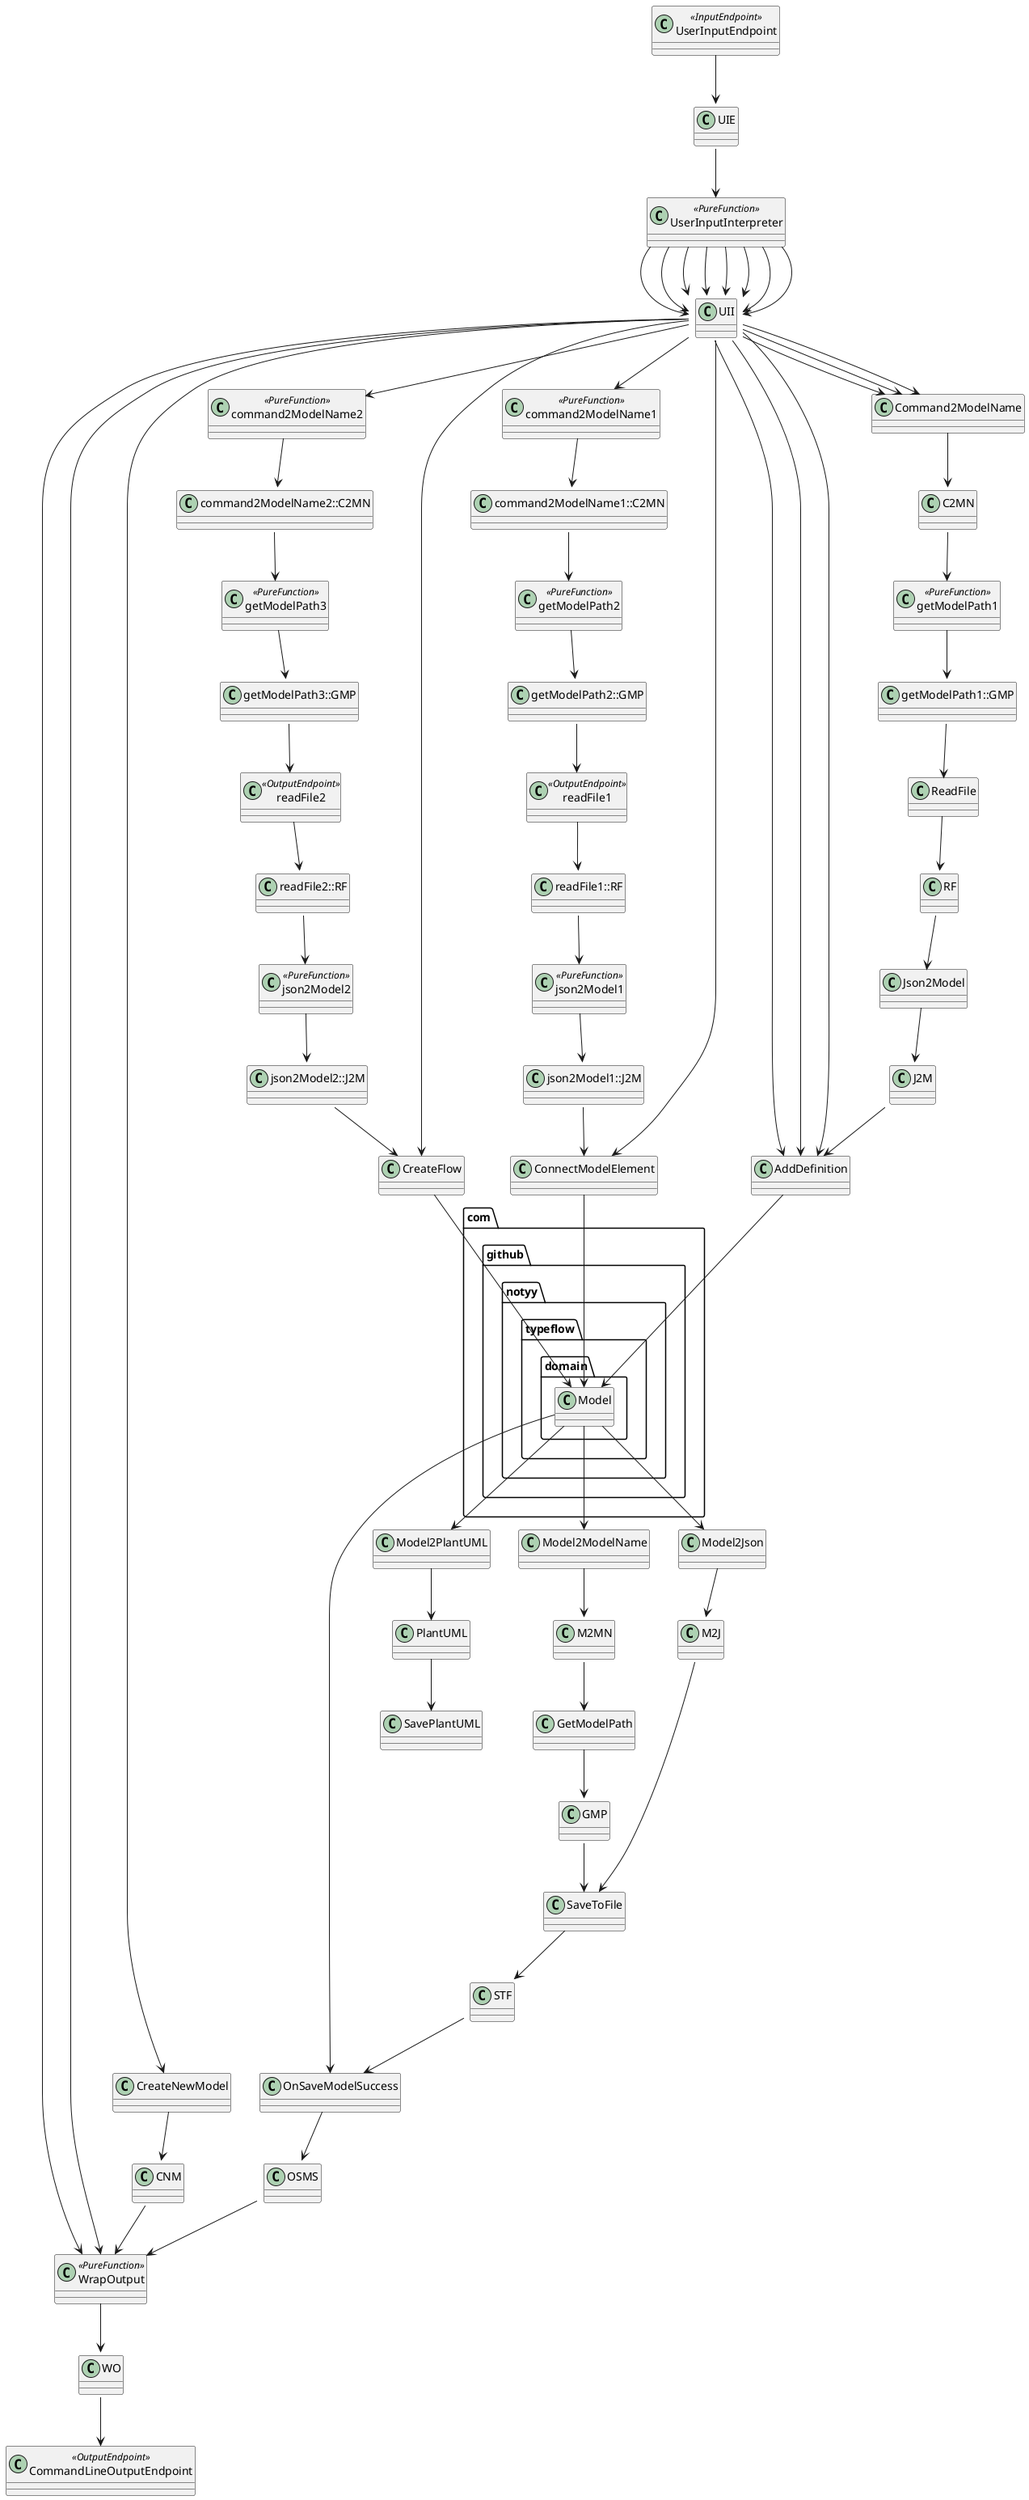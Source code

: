 
@startuml
class UserInputEndpoint <<InputEndpoint>>
class UserInputInterpreter <<PureFunction>>
class WrapOutput <<PureFunction>>
class CommandLineOutputEndpoint <<OutputEndpoint>>
class getModelPath1 <<PureFunction>>
class command2ModelName1 <<PureFunction>>
class getModelPath2 <<PureFunction>>
class readFile1 <<OutputEndpoint>>
class json2Model1 <<PureFunction>>
class command2ModelName2 <<PureFunction>>
class getModelPath3 <<PureFunction>>
class readFile2 <<OutputEndpoint>>
class json2Model2 <<PureFunction>>

UserInputEndpoint --> UIE::UserInput
UIE::UserInput --> UserInputInterpreter
UserInputInterpreter --> UII::UnknownCommand
UII::UnknownCommand --> WrapOutput
UserInputInterpreter --> UII::QuitCommand
UII::QuitCommand --> WrapOutput
UserInputInterpreter --> UII::CreateModelCommand
UII::CreateModelCommand --> CreateNewModel
CreateNewModel --> CNM::ModelCreationSuccess
CNM::ModelCreationSuccess --> WrapOutput
UserInputInterpreter --> UII::AddInputEndpointCommand
UII::AddInputEndpointCommand --> AddDefinition
UII::AddInputEndpointCommand --> Command2ModelName
UserInputInterpreter --> UII::AddFunctionCommand
UII::AddFunctionCommand --> AddDefinition
UII::AddFunctionCommand --> Command2ModelName
UserInputInterpreter --> UII::AddOutputEndpointCommand
UII::AddOutputEndpointCommand --> AddDefinition
UII::AddOutputEndpointCommand --> Command2ModelName
Command2ModelName --> C2MN::String
C2MN::String --> getModelPath1
getModelPath1 --> getModelPath1::GMP::Path
getModelPath1::GMP::Path --> ReadFile
ReadFile --> RF::String
RF::String --> Json2Model
Json2Model --> J2M::com.github.notyy.typeflow.domain.Model
J2M::com.github.notyy.typeflow.domain.Model --> AddDefinition
AddDefinition --> com.github.notyy.typeflow.domain.Model
com.github.notyy.typeflow.domain.Model --> Model2Json
com.github.notyy.typeflow.domain.Model --> Model2ModelName
com.github.notyy.typeflow.domain.Model --> OnSaveModelSuccess
com.github.notyy.typeflow.domain.Model --> Model2PlantUML
UserInputInterpreter --> UII::ConnectElementCommand
UII::ConnectElementCommand --> ConnectModelElement
UII::ConnectElementCommand --> command2ModelName1
command2ModelName1 --> command2ModelName1::C2MN::String
command2ModelName1::C2MN::String --> getModelPath2
getModelPath2 --> getModelPath2::GMP::Path
getModelPath2::GMP::Path --> readFile1
readFile1 --> readFile1::RF::String
readFile1::RF::String --> json2Model1
json2Model1 --> json2Model1::J2M::com.github.notyy.typeflow.domain.Model
json2Model1::J2M::com.github.notyy.typeflow.domain.Model --> ConnectModelElement
ConnectModelElement --> com.github.notyy.typeflow.domain.Model
UserInputInterpreter --> UII::CreateFlowCommand
UII::CreateFlowCommand --> CreateFlow
UII::CreateFlowCommand --> command2ModelName2
command2ModelName2 --> command2ModelName2::C2MN::String
command2ModelName2::C2MN::String --> getModelPath3
getModelPath3 --> getModelPath3::GMP::Path
getModelPath3::GMP::Path --> readFile2
readFile2 --> readFile2::RF::String
readFile2::RF::String --> json2Model2
json2Model2 --> json2Model2::J2M::com.github.notyy.typeflow.domain.Model
json2Model2::J2M::com.github.notyy.typeflow.domain.Model --> CreateFlow
CreateFlow --> com.github.notyy.typeflow.domain.Model
Model2ModelName --> M2MN::String
M2MN::String --> GetModelPath
GetModelPath --> GMP::Path
GMP::Path --> SaveToFile
Model2Json --> M2J::String
M2J::String --> SaveToFile
SaveToFile --> STF::Unit
STF::Unit --> OnSaveModelSuccess
OnSaveModelSuccess --> OSMS::ModelUpdateSuccess
OSMS::ModelUpdateSuccess --> WrapOutput
WrapOutput --> WO::WrappedOutput
WO::WrappedOutput --> CommandLineOutputEndpoint
Model2PlantUML --> PlantUML
PlantUML --> SavePlantUML
@enduml
